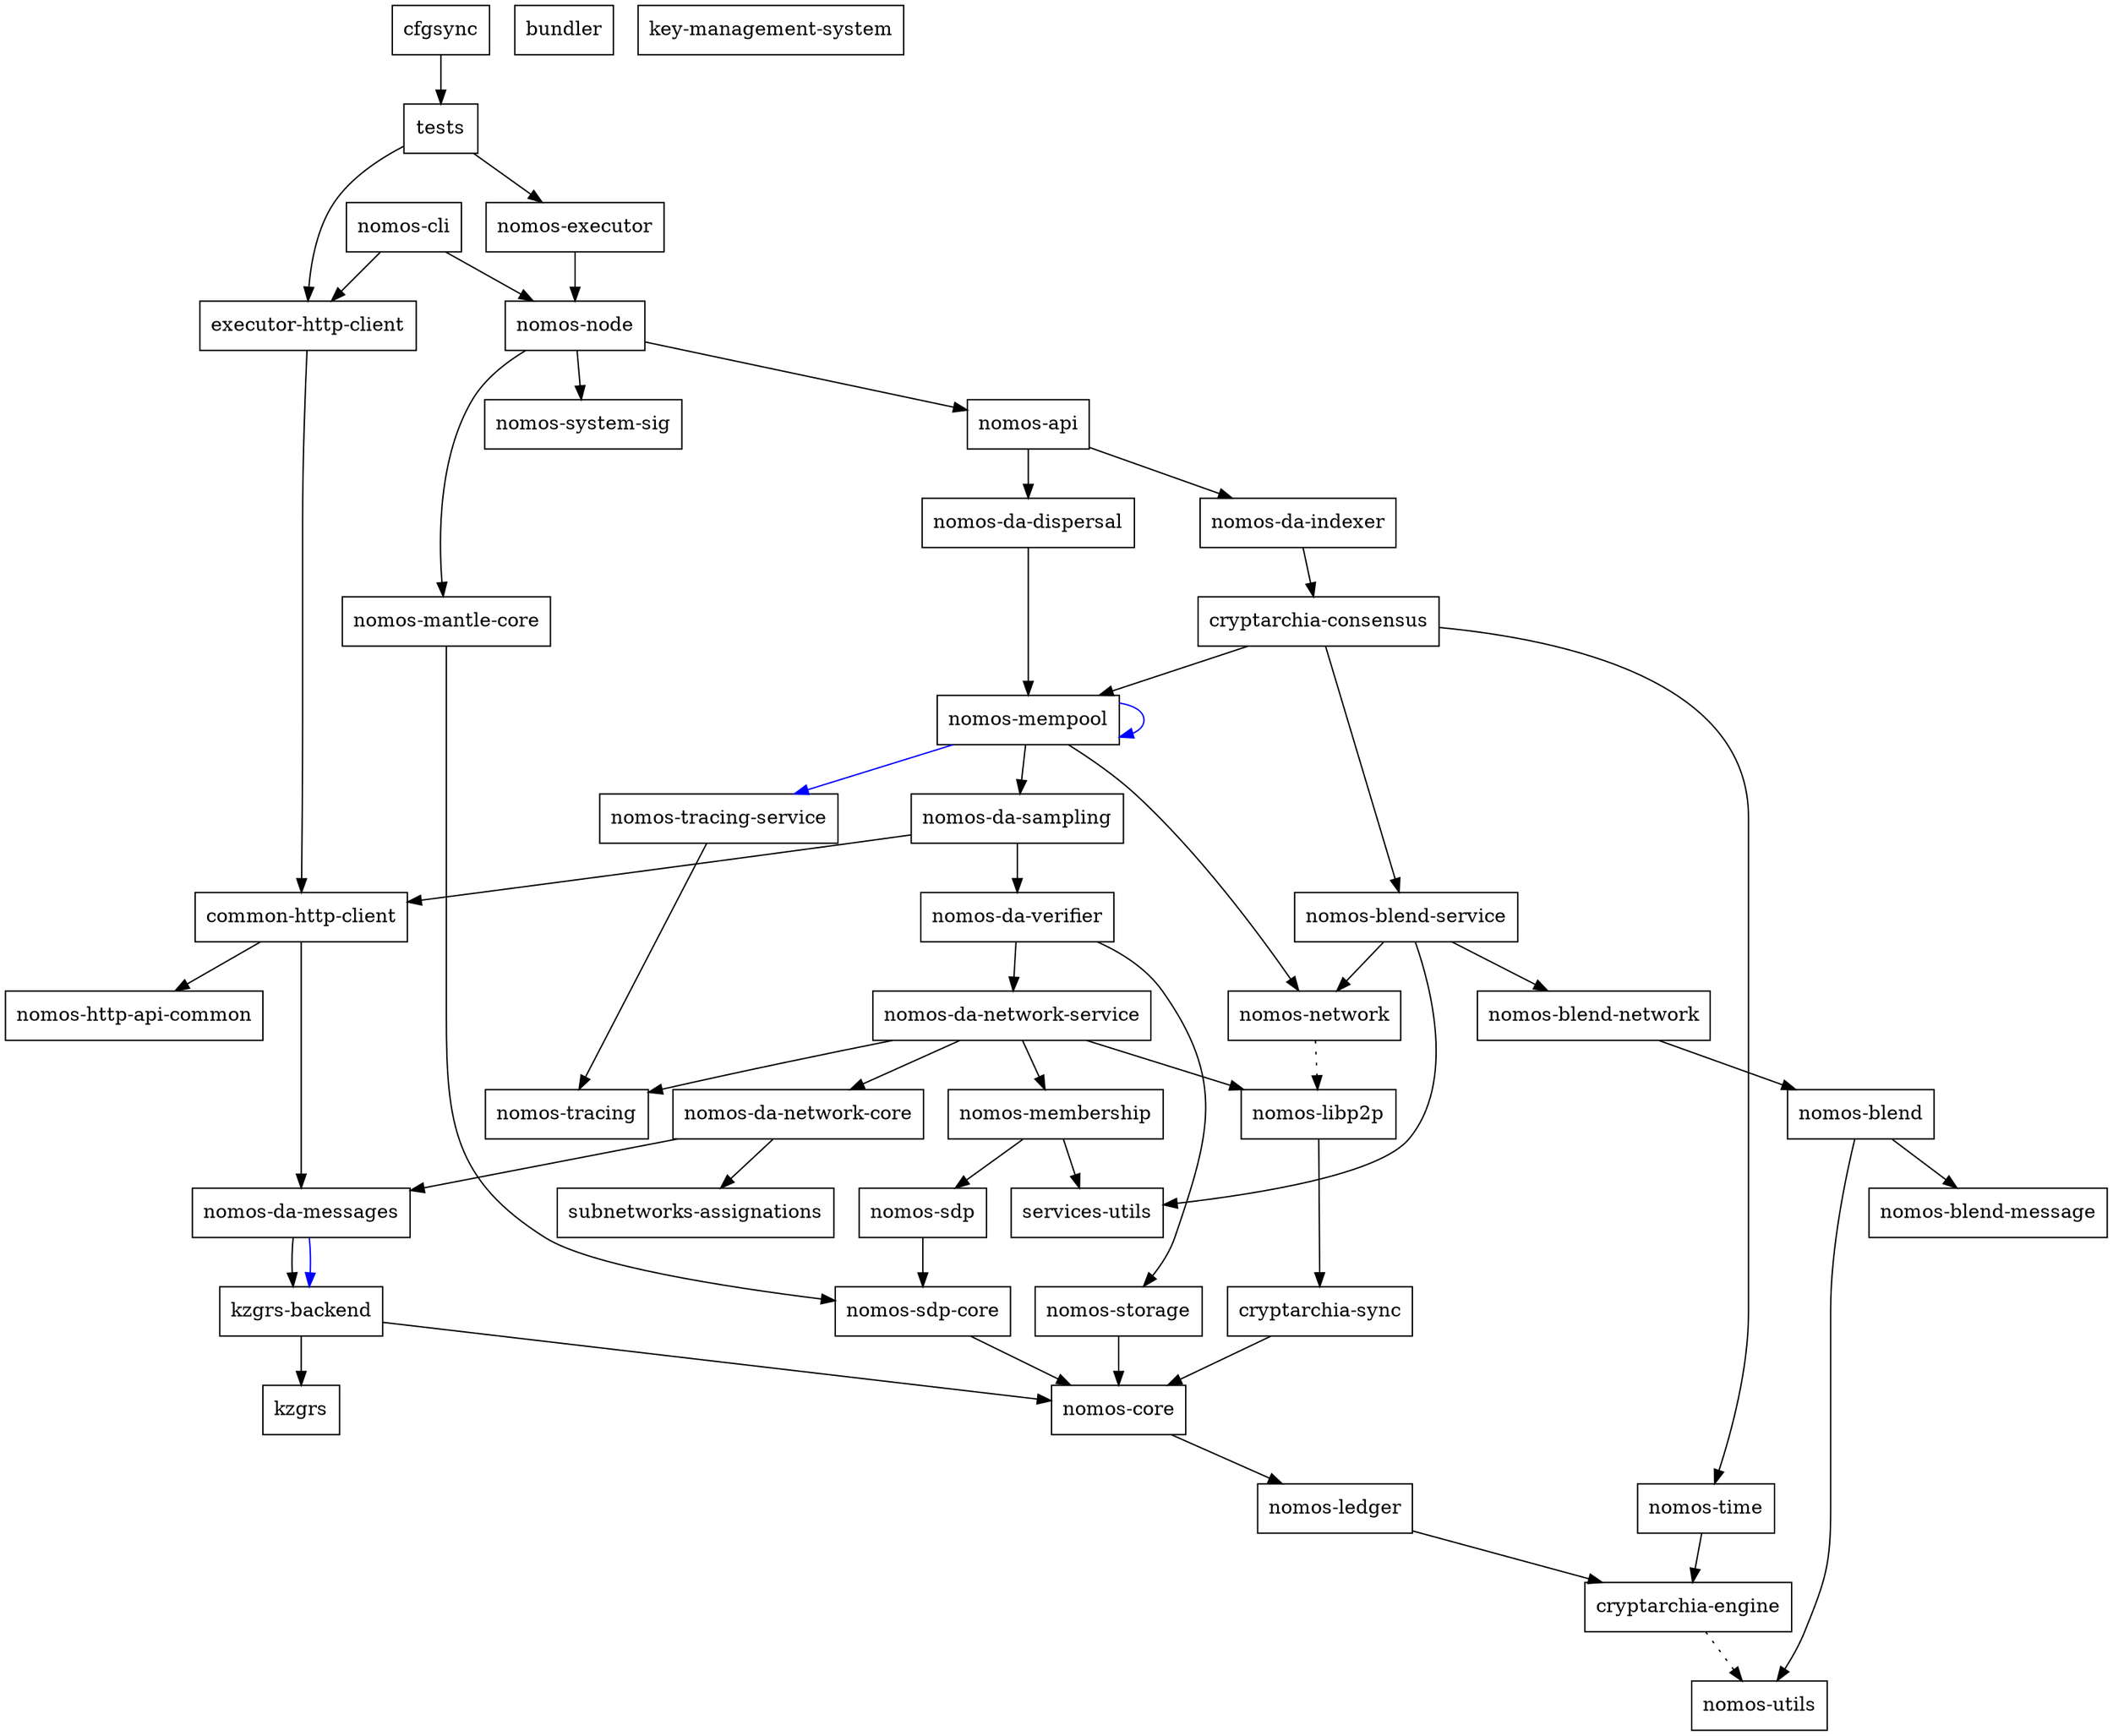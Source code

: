 digraph {
    0 [ label = "cryptarchia-engine" shape = box]
    1 [ label = "nomos-utils" shape = box]
    2 [ label = "cryptarchia-sync" shape = box]
    3 [ label = "nomos-core" shape = box]
    4 [ label = "nomos-ledger" shape = box]
    5 [ label = "nomos-http-api-common" shape = box]
    6 [ label = "nomos-executor" shape = box]
    7 [ label = "kzgrs-backend" shape = box]
    8 [ label = "kzgrs" shape = box]
    9 [ label = "nomos-api" shape = box]
    10 [ label = "cryptarchia-consensus" shape = box]
    11 [ label = "nomos-blend-service" shape = box]
    12 [ label = "nomos-blend" shape = box]
    13 [ label = "nomos-blend-message" shape = box]
    14 [ label = "nomos-blend-network" shape = box]
    15 [ label = "nomos-libp2p" shape = box]
    16 [ label = "nomos-network" shape = box]
    17 [ label = "services-utils" shape = box]
    18 [ label = "nomos-da-sampling" shape = box]
    19 [ label = "common-http-client" shape = box]
    20 [ label = "nomos-da-messages" shape = box]
    21 [ label = "nomos-da-network-core" shape = box]
    22 [ label = "subnetworks-assignations" shape = box]
    23 [ label = "nomos-da-network-service" shape = box]
    24 [ label = "nomos-membership" shape = box]
    25 [ label = "nomos-sdp" shape = box]
    26 [ label = "nomos-sdp-core" shape = box]
    27 [ label = "nomos-tracing" shape = box]
    28 [ label = "nomos-da-verifier" shape = box]
    29 [ label = "nomos-storage" shape = box]
    30 [ label = "nomos-mempool" shape = box]
    31 [ label = "nomos-tracing-service" shape = box]
    32 [ label = "nomos-time" shape = box]
    33 [ label = "nomos-da-dispersal" shape = box]
    34 [ label = "nomos-da-indexer" shape = box]
    35 [ label = "nomos-mantle-core" shape = box]
    36 [ label = "nomos-node" shape = box]
    37 [ label = "nomos-system-sig" shape = box]
    38 [ label = "executor-http-client" shape = box]
    39 [ label = "bundler" shape = box]
    40 [ label = "nomos-cli" shape = box]
    41 [ label = "key-management-system" shape = box]
    42 [ label = "cfgsync" shape = box]
    43 [ label = "tests" shape = box]
    0 -> 1 [ style = dotted]
    2 -> 3 [ ]
    3 -> 4 [ ]
    4 -> 0 [ ]
    6 -> 36 [ ]
    7 -> 8 [ ]
    7 -> 3 [ ]
    9 -> 33 [ ]
    9 -> 34 [ ]
    10 -> 11 [ ]
    10 -> 30 [ ]
    10 -> 32 [ ]
    11 -> 14 [ ]
    11 -> 16 [ ]
    11 -> 17 [ ]
    12 -> 13 [ ]
    12 -> 1 [ ]
    14 -> 12 [ ]
    15 -> 2 [ ]
    16 -> 15 [ style = dotted]
    18 -> 19 [ ]
    18 -> 28 [ ]
    19 -> 20 [ ]
    19 -> 5 [ ]
    20 -> 7 [ ]
    20 -> 7 [ color = blue]
    21 -> 20 [ ]
    21 -> 22 [ ]
    23 -> 21 [ ]
    23 -> 15 [ ]
    23 -> 24 [ ]
    23 -> 27 [ ]
    24 -> 25 [ ]
    24 -> 17 [ ]
    25 -> 26 [ ]
    26 -> 3 [ ]
    28 -> 23 [ ]
    28 -> 29 [ ]
    29 -> 3 [ ]
    30 -> 18 [ ]
    30 -> 30 [ color = blue]
    30 -> 16 [ ]
    30 -> 31 [ color = blue]
    31 -> 27 [ ]
    32 -> 0 [ ]
    33 -> 30 [ ]
    34 -> 10 [ ]
    35 -> 26 [ ]
    36 -> 9 [ ]
    36 -> 35 [ ]
    36 -> 37 [ ]
    38 -> 19 [ ]
    40 -> 38 [ ]
    40 -> 36 [ ]
    42 -> 43 [ ]
    43 -> 38 [ ]
    43 -> 6 [ ]
}

